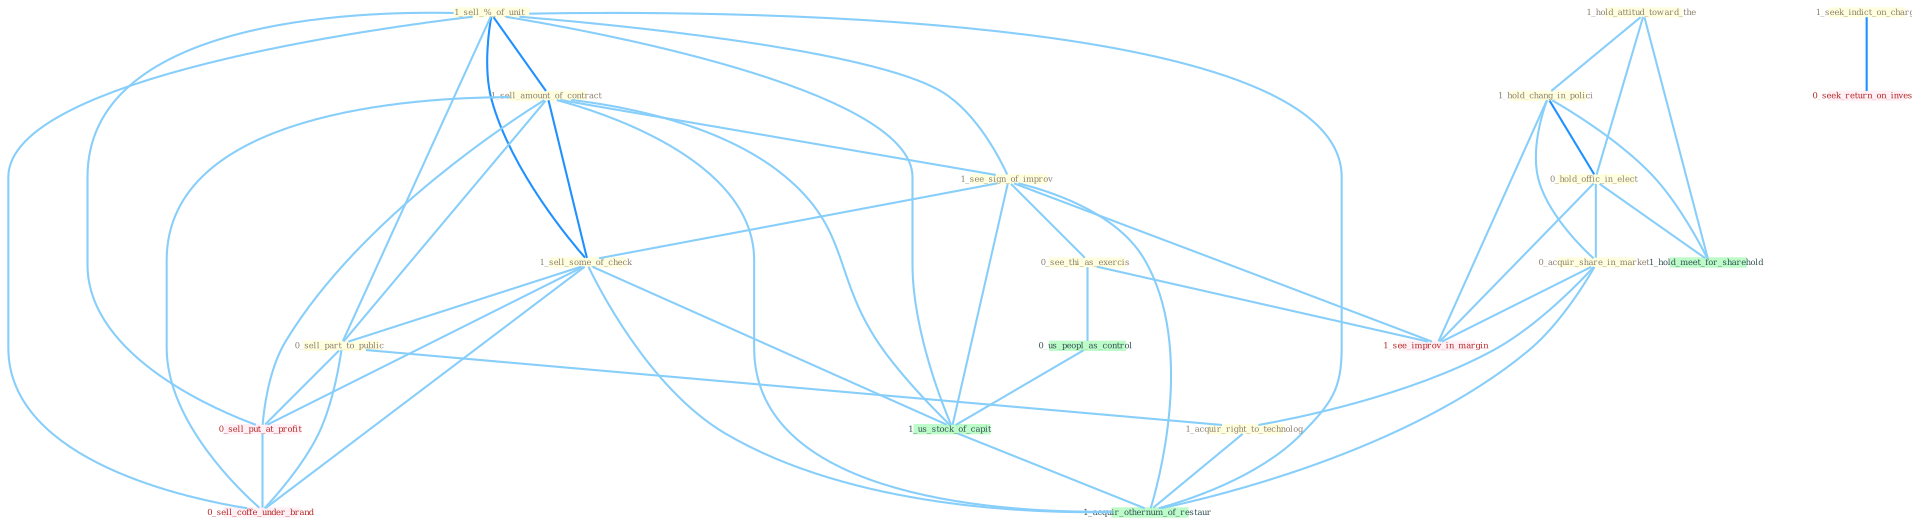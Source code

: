 Graph G{ 
    node
    [shape=polygon,style=filled,width=.5,height=.06,color="#BDFCC9",fixedsize=true,fontsize=4,
    fontcolor="#2f4f4f"];
    {node
    [color="#ffffe0", fontcolor="#8b7d6b"] "1_sell_%_of_unit " "1_sell_amount_of_contract " "1_hold_attitud_toward_the " "1_hold_chang_in_polici " "1_see_sign_of_improv " "0_hold_offic_in_elect " "1_seek_indict_on_charg " "1_sell_some_of_check " "0_sell_part_to_public " "0_acquir_share_in_market " "1_acquir_right_to_technolog " "0_see_thi_as_exercis "}
{node [color="#fff0f5", fontcolor="#b22222"] "0_sell_put_at_profit " "0_seek_return_on_invest " "1_see_improv_in_margin " "0_sell_coffe_under_brand "}
edge [color="#B0E2FF"];

	"1_sell_%_of_unit " -- "1_sell_amount_of_contract " [w="2", color="#1e90ff" , len=0.8];
	"1_sell_%_of_unit " -- "1_see_sign_of_improv " [w="1", color="#87cefa" ];
	"1_sell_%_of_unit " -- "1_sell_some_of_check " [w="2", color="#1e90ff" , len=0.8];
	"1_sell_%_of_unit " -- "0_sell_part_to_public " [w="1", color="#87cefa" ];
	"1_sell_%_of_unit " -- "0_sell_put_at_profit " [w="1", color="#87cefa" ];
	"1_sell_%_of_unit " -- "1_us_stock_of_capit " [w="1", color="#87cefa" ];
	"1_sell_%_of_unit " -- "0_sell_coffe_under_brand " [w="1", color="#87cefa" ];
	"1_sell_%_of_unit " -- "1_acquir_othernum_of_restaur " [w="1", color="#87cefa" ];
	"1_sell_amount_of_contract " -- "1_see_sign_of_improv " [w="1", color="#87cefa" ];
	"1_sell_amount_of_contract " -- "1_sell_some_of_check " [w="2", color="#1e90ff" , len=0.8];
	"1_sell_amount_of_contract " -- "0_sell_part_to_public " [w="1", color="#87cefa" ];
	"1_sell_amount_of_contract " -- "0_sell_put_at_profit " [w="1", color="#87cefa" ];
	"1_sell_amount_of_contract " -- "1_us_stock_of_capit " [w="1", color="#87cefa" ];
	"1_sell_amount_of_contract " -- "0_sell_coffe_under_brand " [w="1", color="#87cefa" ];
	"1_sell_amount_of_contract " -- "1_acquir_othernum_of_restaur " [w="1", color="#87cefa" ];
	"1_hold_attitud_toward_the " -- "1_hold_chang_in_polici " [w="1", color="#87cefa" ];
	"1_hold_attitud_toward_the " -- "0_hold_offic_in_elect " [w="1", color="#87cefa" ];
	"1_hold_attitud_toward_the " -- "1_hold_meet_for_sharehold " [w="1", color="#87cefa" ];
	"1_hold_chang_in_polici " -- "0_hold_offic_in_elect " [w="2", color="#1e90ff" , len=0.8];
	"1_hold_chang_in_polici " -- "0_acquir_share_in_market " [w="1", color="#87cefa" ];
	"1_hold_chang_in_polici " -- "1_see_improv_in_margin " [w="1", color="#87cefa" ];
	"1_hold_chang_in_polici " -- "1_hold_meet_for_sharehold " [w="1", color="#87cefa" ];
	"1_see_sign_of_improv " -- "1_sell_some_of_check " [w="1", color="#87cefa" ];
	"1_see_sign_of_improv " -- "0_see_thi_as_exercis " [w="1", color="#87cefa" ];
	"1_see_sign_of_improv " -- "1_us_stock_of_capit " [w="1", color="#87cefa" ];
	"1_see_sign_of_improv " -- "1_see_improv_in_margin " [w="1", color="#87cefa" ];
	"1_see_sign_of_improv " -- "1_acquir_othernum_of_restaur " [w="1", color="#87cefa" ];
	"0_hold_offic_in_elect " -- "0_acquir_share_in_market " [w="1", color="#87cefa" ];
	"0_hold_offic_in_elect " -- "1_see_improv_in_margin " [w="1", color="#87cefa" ];
	"0_hold_offic_in_elect " -- "1_hold_meet_for_sharehold " [w="1", color="#87cefa" ];
	"1_seek_indict_on_charg " -- "0_seek_return_on_invest " [w="2", color="#1e90ff" , len=0.8];
	"1_sell_some_of_check " -- "0_sell_part_to_public " [w="1", color="#87cefa" ];
	"1_sell_some_of_check " -- "0_sell_put_at_profit " [w="1", color="#87cefa" ];
	"1_sell_some_of_check " -- "1_us_stock_of_capit " [w="1", color="#87cefa" ];
	"1_sell_some_of_check " -- "0_sell_coffe_under_brand " [w="1", color="#87cefa" ];
	"1_sell_some_of_check " -- "1_acquir_othernum_of_restaur " [w="1", color="#87cefa" ];
	"0_sell_part_to_public " -- "1_acquir_right_to_technolog " [w="1", color="#87cefa" ];
	"0_sell_part_to_public " -- "0_sell_put_at_profit " [w="1", color="#87cefa" ];
	"0_sell_part_to_public " -- "0_sell_coffe_under_brand " [w="1", color="#87cefa" ];
	"0_acquir_share_in_market " -- "1_acquir_right_to_technolog " [w="1", color="#87cefa" ];
	"0_acquir_share_in_market " -- "1_see_improv_in_margin " [w="1", color="#87cefa" ];
	"0_acquir_share_in_market " -- "1_acquir_othernum_of_restaur " [w="1", color="#87cefa" ];
	"1_acquir_right_to_technolog " -- "1_acquir_othernum_of_restaur " [w="1", color="#87cefa" ];
	"0_see_thi_as_exercis " -- "0_us_peopl_as_control " [w="1", color="#87cefa" ];
	"0_see_thi_as_exercis " -- "1_see_improv_in_margin " [w="1", color="#87cefa" ];
	"0_us_peopl_as_control " -- "1_us_stock_of_capit " [w="1", color="#87cefa" ];
	"0_sell_put_at_profit " -- "0_sell_coffe_under_brand " [w="1", color="#87cefa" ];
	"1_us_stock_of_capit " -- "1_acquir_othernum_of_restaur " [w="1", color="#87cefa" ];
}